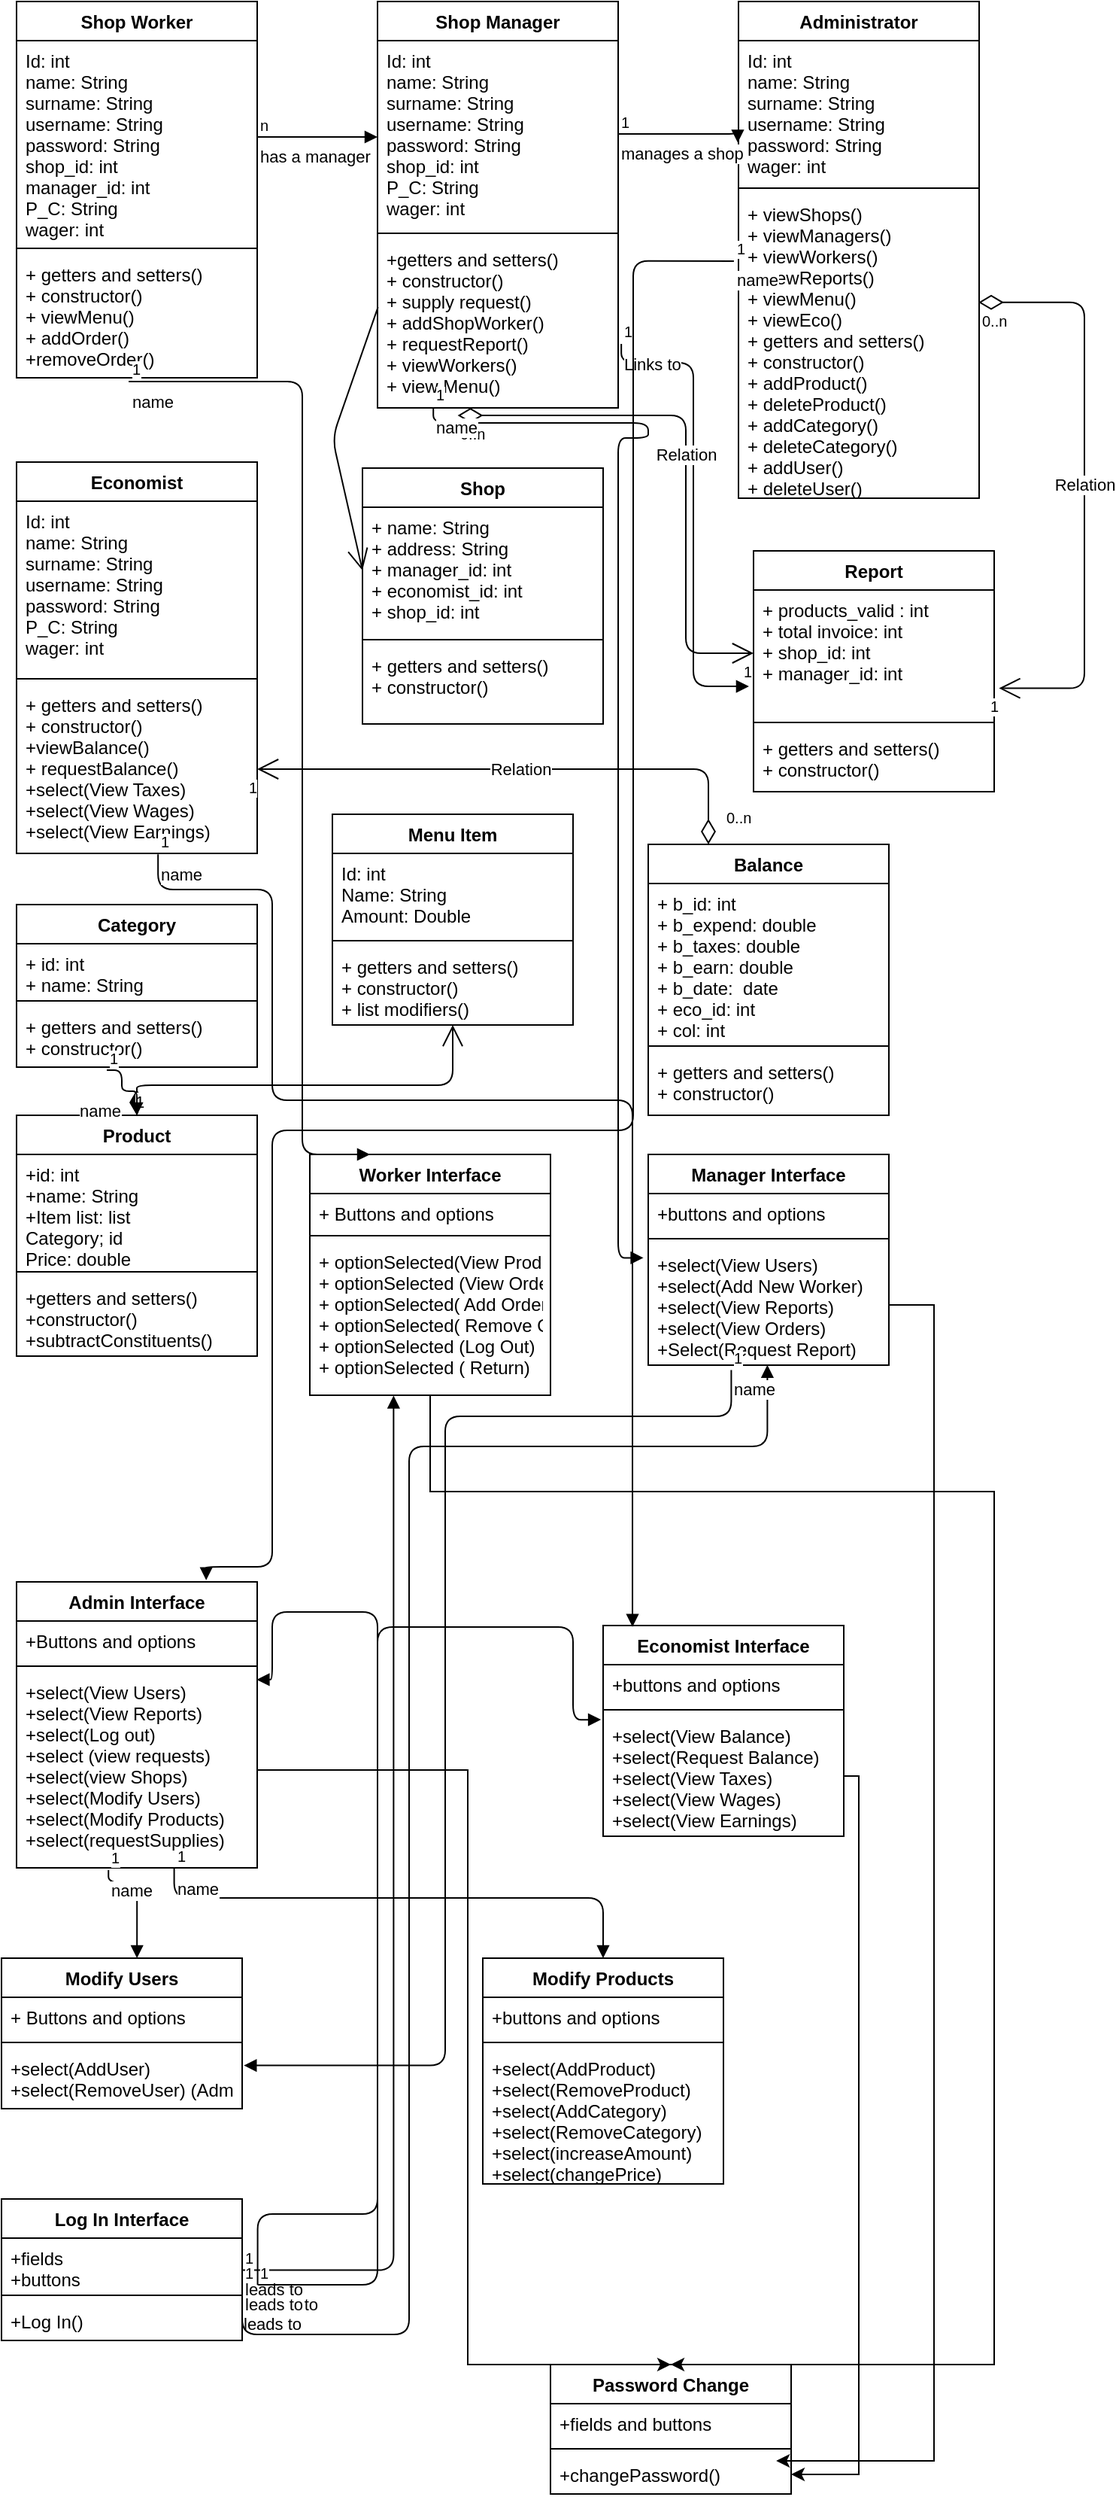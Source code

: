 <mxfile version="10.6.6" type="device"><diagram id="fI4UEW2VkljmpPuAhATA" name="Page-1"><mxGraphModel dx="840" dy="435" grid="1" gridSize="10" guides="1" tooltips="1" connect="1" arrows="1" fold="1" page="1" pageScale="1" pageWidth="850" pageHeight="1100" math="0" shadow="0"><root><mxCell id="0"/><mxCell id="1" parent="0"/><mxCell id="QANWO6wpbS2nRcQ0Cuz2-1" value="Shop Worker" style="swimlane;fontStyle=1;align=center;verticalAlign=top;childLayout=stackLayout;horizontal=1;startSize=26;horizontalStack=0;resizeParent=1;resizeParentMax=0;resizeLast=0;collapsible=1;marginBottom=0;" parent="1" vertex="1"><mxGeometry x="70" y="80" width="160" height="250" as="geometry"/></mxCell><mxCell id="QANWO6wpbS2nRcQ0Cuz2-2" value="Id: int&#10;name: String&#10;surname: String&#10;username: String&#10;password: String&#10;shop_id: int&#10;manager_id: int&#10;P_C: String&#10;wager: int&#10;&#10;" style="text;strokeColor=none;fillColor=none;align=left;verticalAlign=top;spacingLeft=4;spacingRight=4;overflow=hidden;rotatable=0;points=[[0,0.5],[1,0.5]];portConstraint=eastwest;" parent="QANWO6wpbS2nRcQ0Cuz2-1" vertex="1"><mxGeometry y="26" width="160" height="134" as="geometry"/></mxCell><mxCell id="QANWO6wpbS2nRcQ0Cuz2-3" value="" style="line;strokeWidth=1;fillColor=none;align=left;verticalAlign=middle;spacingTop=-1;spacingLeft=3;spacingRight=3;rotatable=0;labelPosition=right;points=[];portConstraint=eastwest;" parent="QANWO6wpbS2nRcQ0Cuz2-1" vertex="1"><mxGeometry y="160" width="160" height="8" as="geometry"/></mxCell><mxCell id="QANWO6wpbS2nRcQ0Cuz2-4" value="+ getters and setters()&#10;+ constructor() &#10;+ viewMenu()&#10;+ addOrder()&#10;+removeOrder()&#10;" style="text;strokeColor=none;fillColor=none;align=left;verticalAlign=top;spacingLeft=4;spacingRight=4;overflow=hidden;rotatable=0;points=[[0,0.5],[1,0.5]];portConstraint=eastwest;" parent="QANWO6wpbS2nRcQ0Cuz2-1" vertex="1"><mxGeometry y="168" width="160" height="82" as="geometry"/></mxCell><mxCell id="QANWO6wpbS2nRcQ0Cuz2-9" value="Shop Manager" style="swimlane;fontStyle=1;align=center;verticalAlign=top;childLayout=stackLayout;horizontal=1;startSize=26;horizontalStack=0;resizeParent=1;resizeParentMax=0;resizeLast=0;collapsible=1;marginBottom=0;" parent="1" vertex="1"><mxGeometry x="310" y="80" width="160" height="270" as="geometry"/></mxCell><mxCell id="QANWO6wpbS2nRcQ0Cuz2-10" value="Id: int&#10;name: String&#10;surname: String&#10;username: String&#10;password: String&#10;shop_id: int&#10;P_C: String&#10;wager: int&#10;" style="text;strokeColor=none;fillColor=none;align=left;verticalAlign=top;spacingLeft=4;spacingRight=4;overflow=hidden;rotatable=0;points=[[0,0.5],[1,0.5]];portConstraint=eastwest;" parent="QANWO6wpbS2nRcQ0Cuz2-9" vertex="1"><mxGeometry y="26" width="160" height="124" as="geometry"/></mxCell><mxCell id="QANWO6wpbS2nRcQ0Cuz2-11" value="" style="line;strokeWidth=1;fillColor=none;align=left;verticalAlign=middle;spacingTop=-1;spacingLeft=3;spacingRight=3;rotatable=0;labelPosition=right;points=[];portConstraint=eastwest;" parent="QANWO6wpbS2nRcQ0Cuz2-9" vertex="1"><mxGeometry y="150" width="160" height="8" as="geometry"/></mxCell><mxCell id="QANWO6wpbS2nRcQ0Cuz2-12" value="+getters and setters()&#10;+ constructor()&#10;+ supply request()&#10;+ addShopWorker()&#10;+ requestReport()&#10;+ viewWorkers()&#10;+ view Menu()" style="text;strokeColor=none;fillColor=none;align=left;verticalAlign=top;spacingLeft=4;spacingRight=4;overflow=hidden;rotatable=0;points=[[0,0.5],[1,0.5]];portConstraint=eastwest;" parent="QANWO6wpbS2nRcQ0Cuz2-9" vertex="1"><mxGeometry y="158" width="160" height="112" as="geometry"/></mxCell><mxCell id="QANWO6wpbS2nRcQ0Cuz2-13" value="Economist" style="swimlane;fontStyle=1;align=center;verticalAlign=top;childLayout=stackLayout;horizontal=1;startSize=26;horizontalStack=0;resizeParent=1;resizeParentMax=0;resizeLast=0;collapsible=1;marginBottom=0;" parent="1" vertex="1"><mxGeometry x="70" y="386" width="160" height="260" as="geometry"/></mxCell><mxCell id="QANWO6wpbS2nRcQ0Cuz2-14" value="Id: int&#10;name: String&#10;surname: String&#10;username: String&#10;password: String&#10;P_C: String&#10;wager: int&#10;&#10;" style="text;strokeColor=none;fillColor=none;align=left;verticalAlign=top;spacingLeft=4;spacingRight=4;overflow=hidden;rotatable=0;points=[[0,0.5],[1,0.5]];portConstraint=eastwest;" parent="QANWO6wpbS2nRcQ0Cuz2-13" vertex="1"><mxGeometry y="26" width="160" height="114" as="geometry"/></mxCell><mxCell id="QANWO6wpbS2nRcQ0Cuz2-15" value="" style="line;strokeWidth=1;fillColor=none;align=left;verticalAlign=middle;spacingTop=-1;spacingLeft=3;spacingRight=3;rotatable=0;labelPosition=right;points=[];portConstraint=eastwest;" parent="QANWO6wpbS2nRcQ0Cuz2-13" vertex="1"><mxGeometry y="140" width="160" height="8" as="geometry"/></mxCell><mxCell id="QANWO6wpbS2nRcQ0Cuz2-16" value="+ getters and setters()&#10;+ constructor() &#10;+viewBalance()&#10;+ requestBalance()&#10;+select(View Taxes)&#10;+select(View Wages)&#10;+select(View Earnings)&#10;&#10;" style="text;strokeColor=none;fillColor=none;align=left;verticalAlign=top;spacingLeft=4;spacingRight=4;overflow=hidden;rotatable=0;points=[[0,0.5],[1,0.5]];portConstraint=eastwest;" parent="QANWO6wpbS2nRcQ0Cuz2-13" vertex="1"><mxGeometry y="148" width="160" height="112" as="geometry"/></mxCell><mxCell id="QANWO6wpbS2nRcQ0Cuz2-17" value="Administrator" style="swimlane;fontStyle=1;align=center;verticalAlign=top;childLayout=stackLayout;horizontal=1;startSize=26;horizontalStack=0;resizeParent=1;resizeParentMax=0;resizeLast=0;collapsible=1;marginBottom=0;" parent="1" vertex="1"><mxGeometry x="550" y="80" width="160" height="330" as="geometry"/></mxCell><mxCell id="QANWO6wpbS2nRcQ0Cuz2-18" value="Id: int&#10;name: String&#10;surname: String&#10;username: String&#10;password: String&#10;wager: int&#10;" style="text;strokeColor=none;fillColor=none;align=left;verticalAlign=top;spacingLeft=4;spacingRight=4;overflow=hidden;rotatable=0;points=[[0,0.5],[1,0.5]];portConstraint=eastwest;" parent="QANWO6wpbS2nRcQ0Cuz2-17" vertex="1"><mxGeometry y="26" width="160" height="94" as="geometry"/></mxCell><mxCell id="QANWO6wpbS2nRcQ0Cuz2-19" value="" style="line;strokeWidth=1;fillColor=none;align=left;verticalAlign=middle;spacingTop=-1;spacingLeft=3;spacingRight=3;rotatable=0;labelPosition=right;points=[];portConstraint=eastwest;" parent="QANWO6wpbS2nRcQ0Cuz2-17" vertex="1"><mxGeometry y="120" width="160" height="8" as="geometry"/></mxCell><mxCell id="QANWO6wpbS2nRcQ0Cuz2-20" value="+ viewShops()&#10;+ viewManagers()&#10;+ viewWorkers()&#10;+ viewReports()&#10;+ viewMenu()&#10;+ viewEco()&#10;+ getters and setters()&#10;+ constructor()&#10;+ addProduct()&#10;+ deleteProduct()&#10;+ addCategory()&#10;+ deleteCategory()&#10;+ addUser()&#10;+ deleteUser()&#10;" style="text;strokeColor=none;fillColor=none;align=left;verticalAlign=top;spacingLeft=4;spacingRight=4;overflow=hidden;rotatable=0;points=[[0,0.5],[1,0.5]];portConstraint=eastwest;" parent="QANWO6wpbS2nRcQ0Cuz2-17" vertex="1"><mxGeometry y="128" width="160" height="202" as="geometry"/></mxCell><mxCell id="QANWO6wpbS2nRcQ0Cuz2-21" value="Shop" style="swimlane;fontStyle=1;align=center;verticalAlign=top;childLayout=stackLayout;horizontal=1;startSize=26;horizontalStack=0;resizeParent=1;resizeParentMax=0;resizeLast=0;collapsible=1;marginBottom=0;" parent="1" vertex="1"><mxGeometry x="300" y="390" width="160" height="170" as="geometry"/></mxCell><mxCell id="QANWO6wpbS2nRcQ0Cuz2-22" value="+ name: String&#10;+ address: String&#10;+ manager_id: int&#10;+ economist_id: int&#10;+ shop_id: int&#10;" style="text;strokeColor=none;fillColor=none;align=left;verticalAlign=top;spacingLeft=4;spacingRight=4;overflow=hidden;rotatable=0;points=[[0,0.5],[1,0.5]];portConstraint=eastwest;" parent="QANWO6wpbS2nRcQ0Cuz2-21" vertex="1"><mxGeometry y="26" width="160" height="84" as="geometry"/></mxCell><mxCell id="QANWO6wpbS2nRcQ0Cuz2-23" value="" style="line;strokeWidth=1;fillColor=none;align=left;verticalAlign=middle;spacingTop=-1;spacingLeft=3;spacingRight=3;rotatable=0;labelPosition=right;points=[];portConstraint=eastwest;" parent="QANWO6wpbS2nRcQ0Cuz2-21" vertex="1"><mxGeometry y="110" width="160" height="8" as="geometry"/></mxCell><mxCell id="QANWO6wpbS2nRcQ0Cuz2-24" value="+ getters and setters()&#10;+ constructor()&#10;" style="text;strokeColor=none;fillColor=none;align=left;verticalAlign=top;spacingLeft=4;spacingRight=4;overflow=hidden;rotatable=0;points=[[0,0.5],[1,0.5]];portConstraint=eastwest;" parent="QANWO6wpbS2nRcQ0Cuz2-21" vertex="1"><mxGeometry y="118" width="160" height="52" as="geometry"/></mxCell><mxCell id="QANWO6wpbS2nRcQ0Cuz2-25" value="Report" style="swimlane;fontStyle=1;align=center;verticalAlign=top;childLayout=stackLayout;horizontal=1;startSize=26;horizontalStack=0;resizeParent=1;resizeParentMax=0;resizeLast=0;collapsible=1;marginBottom=0;" parent="1" vertex="1"><mxGeometry x="560" y="445" width="160" height="160" as="geometry"/></mxCell><mxCell id="QANWO6wpbS2nRcQ0Cuz2-26" value="+ products_valid : int&#10;+ total invoice: int&#10;+ shop_id: int&#10;+ manager_id: int&#10;" style="text;strokeColor=none;fillColor=none;align=left;verticalAlign=top;spacingLeft=4;spacingRight=4;overflow=hidden;rotatable=0;points=[[0,0.5],[1,0.5]];portConstraint=eastwest;" parent="QANWO6wpbS2nRcQ0Cuz2-25" vertex="1"><mxGeometry y="26" width="160" height="84" as="geometry"/></mxCell><mxCell id="QANWO6wpbS2nRcQ0Cuz2-27" value="" style="line;strokeWidth=1;fillColor=none;align=left;verticalAlign=middle;spacingTop=-1;spacingLeft=3;spacingRight=3;rotatable=0;labelPosition=right;points=[];portConstraint=eastwest;" parent="QANWO6wpbS2nRcQ0Cuz2-25" vertex="1"><mxGeometry y="110" width="160" height="8" as="geometry"/></mxCell><mxCell id="QANWO6wpbS2nRcQ0Cuz2-28" value="+ getters and setters()&#10;+ constructor()&#10;" style="text;strokeColor=none;fillColor=none;align=left;verticalAlign=top;spacingLeft=4;spacingRight=4;overflow=hidden;rotatable=0;points=[[0,0.5],[1,0.5]];portConstraint=eastwest;" parent="QANWO6wpbS2nRcQ0Cuz2-25" vertex="1"><mxGeometry y="118" width="160" height="42" as="geometry"/></mxCell><mxCell id="QANWO6wpbS2nRcQ0Cuz2-29" value="Balance" style="swimlane;fontStyle=1;align=center;verticalAlign=top;childLayout=stackLayout;horizontal=1;startSize=26;horizontalStack=0;resizeParent=1;resizeParentMax=0;resizeLast=0;collapsible=1;marginBottom=0;" parent="1" vertex="1"><mxGeometry x="490" y="640" width="160" height="180" as="geometry"/></mxCell><mxCell id="QANWO6wpbS2nRcQ0Cuz2-30" value="+ b_id: int&#10;+ b_expend: double&#10;+ b_taxes: double&#10;+ b_earn: double&#10;+ b_date:  date&#10;+ eco_id: int&#10;+ col: int&#10;" style="text;strokeColor=none;fillColor=none;align=left;verticalAlign=top;spacingLeft=4;spacingRight=4;overflow=hidden;rotatable=0;points=[[0,0.5],[1,0.5]];portConstraint=eastwest;" parent="QANWO6wpbS2nRcQ0Cuz2-29" vertex="1"><mxGeometry y="26" width="160" height="104" as="geometry"/></mxCell><mxCell id="QANWO6wpbS2nRcQ0Cuz2-31" value="" style="line;strokeWidth=1;fillColor=none;align=left;verticalAlign=middle;spacingTop=-1;spacingLeft=3;spacingRight=3;rotatable=0;labelPosition=right;points=[];portConstraint=eastwest;" parent="QANWO6wpbS2nRcQ0Cuz2-29" vertex="1"><mxGeometry y="130" width="160" height="8" as="geometry"/></mxCell><mxCell id="QANWO6wpbS2nRcQ0Cuz2-32" value="+ getters and setters()&#10;+ constructor()&#10;" style="text;strokeColor=none;fillColor=none;align=left;verticalAlign=top;spacingLeft=4;spacingRight=4;overflow=hidden;rotatable=0;points=[[0,0.5],[1,0.5]];portConstraint=eastwest;" parent="QANWO6wpbS2nRcQ0Cuz2-29" vertex="1"><mxGeometry y="138" width="160" height="42" as="geometry"/></mxCell><mxCell id="QANWO6wpbS2nRcQ0Cuz2-33" value="Category" style="swimlane;fontStyle=1;align=center;verticalAlign=top;childLayout=stackLayout;horizontal=1;startSize=26;horizontalStack=0;resizeParent=1;resizeParentMax=0;resizeLast=0;collapsible=1;marginBottom=0;" parent="1" vertex="1"><mxGeometry x="70" y="680" width="160" height="108" as="geometry"/></mxCell><mxCell id="QANWO6wpbS2nRcQ0Cuz2-34" value="+ id: int&#10;+ name: String&#10;" style="text;strokeColor=none;fillColor=none;align=left;verticalAlign=top;spacingLeft=4;spacingRight=4;overflow=hidden;rotatable=0;points=[[0,0.5],[1,0.5]];portConstraint=eastwest;" parent="QANWO6wpbS2nRcQ0Cuz2-33" vertex="1"><mxGeometry y="26" width="160" height="34" as="geometry"/></mxCell><mxCell id="QANWO6wpbS2nRcQ0Cuz2-35" value="" style="line;strokeWidth=1;fillColor=none;align=left;verticalAlign=middle;spacingTop=-1;spacingLeft=3;spacingRight=3;rotatable=0;labelPosition=right;points=[];portConstraint=eastwest;" parent="QANWO6wpbS2nRcQ0Cuz2-33" vertex="1"><mxGeometry y="60" width="160" height="8" as="geometry"/></mxCell><mxCell id="QANWO6wpbS2nRcQ0Cuz2-36" value="+ getters and setters()&#10;+ constructor()&#10;" style="text;strokeColor=none;fillColor=none;align=left;verticalAlign=top;spacingLeft=4;spacingRight=4;overflow=hidden;rotatable=0;points=[[0,0.5],[1,0.5]];portConstraint=eastwest;" parent="QANWO6wpbS2nRcQ0Cuz2-33" vertex="1"><mxGeometry y="68" width="160" height="40" as="geometry"/></mxCell><mxCell id="QANWO6wpbS2nRcQ0Cuz2-37" value="Menu Item" style="swimlane;fontStyle=1;align=center;verticalAlign=top;childLayout=stackLayout;horizontal=1;startSize=26;horizontalStack=0;resizeParent=1;resizeParentMax=0;resizeLast=0;collapsible=1;marginBottom=0;" parent="1" vertex="1"><mxGeometry x="280" y="620" width="160" height="140" as="geometry"/></mxCell><mxCell id="QANWO6wpbS2nRcQ0Cuz2-38" value="Id: int&#10;Name: String&#10;Amount: Double&#10;" style="text;strokeColor=none;fillColor=none;align=left;verticalAlign=top;spacingLeft=4;spacingRight=4;overflow=hidden;rotatable=0;points=[[0,0.5],[1,0.5]];portConstraint=eastwest;" parent="QANWO6wpbS2nRcQ0Cuz2-37" vertex="1"><mxGeometry y="26" width="160" height="54" as="geometry"/></mxCell><mxCell id="QANWO6wpbS2nRcQ0Cuz2-39" value="" style="line;strokeWidth=1;fillColor=none;align=left;verticalAlign=middle;spacingTop=-1;spacingLeft=3;spacingRight=3;rotatable=0;labelPosition=right;points=[];portConstraint=eastwest;" parent="QANWO6wpbS2nRcQ0Cuz2-37" vertex="1"><mxGeometry y="80" width="160" height="8" as="geometry"/></mxCell><mxCell id="QANWO6wpbS2nRcQ0Cuz2-40" value="+ getters and setters()&#10;+ constructor()&#10;+ list modifiers()&#10;&#10;" style="text;strokeColor=none;fillColor=none;align=left;verticalAlign=top;spacingLeft=4;spacingRight=4;overflow=hidden;rotatable=0;points=[[0,0.5],[1,0.5]];portConstraint=eastwest;" parent="QANWO6wpbS2nRcQ0Cuz2-37" vertex="1"><mxGeometry y="88" width="160" height="52" as="geometry"/></mxCell><mxCell id="QANWO6wpbS2nRcQ0Cuz2-41" value="Product" style="swimlane;fontStyle=1;align=center;verticalAlign=top;childLayout=stackLayout;horizontal=1;startSize=26;horizontalStack=0;resizeParent=1;resizeParentMax=0;resizeLast=0;collapsible=1;marginBottom=0;" parent="1" vertex="1"><mxGeometry x="70" y="820" width="160" height="160" as="geometry"/></mxCell><mxCell id="QANWO6wpbS2nRcQ0Cuz2-42" value="+id: int&#10;+name: String&#10;+Item list: list&#10;Category; id&#10;Price: double&#10;" style="text;strokeColor=none;fillColor=none;align=left;verticalAlign=top;spacingLeft=4;spacingRight=4;overflow=hidden;rotatable=0;points=[[0,0.5],[1,0.5]];portConstraint=eastwest;" parent="QANWO6wpbS2nRcQ0Cuz2-41" vertex="1"><mxGeometry y="26" width="160" height="74" as="geometry"/></mxCell><mxCell id="QANWO6wpbS2nRcQ0Cuz2-43" value="" style="line;strokeWidth=1;fillColor=none;align=left;verticalAlign=middle;spacingTop=-1;spacingLeft=3;spacingRight=3;rotatable=0;labelPosition=right;points=[];portConstraint=eastwest;" parent="QANWO6wpbS2nRcQ0Cuz2-41" vertex="1"><mxGeometry y="100" width="160" height="8" as="geometry"/></mxCell><mxCell id="QANWO6wpbS2nRcQ0Cuz2-44" value="+getters and setters()&#10;+constructor()&#10;+subtractConstituents()&#10;" style="text;strokeColor=none;fillColor=none;align=left;verticalAlign=top;spacingLeft=4;spacingRight=4;overflow=hidden;rotatable=0;points=[[0,0.5],[1,0.5]];portConstraint=eastwest;" parent="QANWO6wpbS2nRcQ0Cuz2-41" vertex="1"><mxGeometry y="108" width="160" height="52" as="geometry"/></mxCell><mxCell id="QANWO6wpbS2nRcQ0Cuz2-45" value="Worker Interface" style="swimlane;fontStyle=1;align=center;verticalAlign=top;childLayout=stackLayout;horizontal=1;startSize=26;horizontalStack=0;resizeParent=1;resizeParentMax=0;resizeLast=0;collapsible=1;marginBottom=0;" parent="1" vertex="1"><mxGeometry x="265" y="846" width="160" height="160" as="geometry"/></mxCell><mxCell id="QANWO6wpbS2nRcQ0Cuz2-46" value="+ Buttons and options&#10;" style="text;strokeColor=none;fillColor=none;align=left;verticalAlign=top;spacingLeft=4;spacingRight=4;overflow=hidden;rotatable=0;points=[[0,0.5],[1,0.5]];portConstraint=eastwest;" parent="QANWO6wpbS2nRcQ0Cuz2-45" vertex="1"><mxGeometry y="26" width="160" height="24" as="geometry"/></mxCell><mxCell id="QANWO6wpbS2nRcQ0Cuz2-47" value="" style="line;strokeWidth=1;fillColor=none;align=left;verticalAlign=middle;spacingTop=-1;spacingLeft=3;spacingRight=3;rotatable=0;labelPosition=right;points=[];portConstraint=eastwest;" parent="QANWO6wpbS2nRcQ0Cuz2-45" vertex="1"><mxGeometry y="50" width="160" height="8" as="geometry"/></mxCell><mxCell id="QANWO6wpbS2nRcQ0Cuz2-48" value="+ optionSelected(View Products)&#10;+ optionSelected (View Orders)&#10;+ optionSelected( Add Orders)&#10;+ optionSelected( Remove Orders)&#10;+ optionSelected (Log Out)&#10;+ optionSelected ( Return) &#10;" style="text;strokeColor=none;fillColor=none;align=left;verticalAlign=top;spacingLeft=4;spacingRight=4;overflow=hidden;rotatable=0;points=[[0,0.5],[1,0.5]];portConstraint=eastwest;" parent="QANWO6wpbS2nRcQ0Cuz2-45" vertex="1"><mxGeometry y="58" width="160" height="102" as="geometry"/></mxCell><mxCell id="QANWO6wpbS2nRcQ0Cuz2-49" value="Manager Interface" style="swimlane;fontStyle=1;align=center;verticalAlign=top;childLayout=stackLayout;horizontal=1;startSize=26;horizontalStack=0;resizeParent=1;resizeParentMax=0;resizeLast=0;collapsible=1;marginBottom=0;" parent="1" vertex="1"><mxGeometry x="490" y="846" width="160" height="140" as="geometry"/></mxCell><mxCell id="QANWO6wpbS2nRcQ0Cuz2-50" value="+buttons and options" style="text;strokeColor=none;fillColor=none;align=left;verticalAlign=top;spacingLeft=4;spacingRight=4;overflow=hidden;rotatable=0;points=[[0,0.5],[1,0.5]];portConstraint=eastwest;" parent="QANWO6wpbS2nRcQ0Cuz2-49" vertex="1"><mxGeometry y="26" width="160" height="26" as="geometry"/></mxCell><mxCell id="QANWO6wpbS2nRcQ0Cuz2-51" value="" style="line;strokeWidth=1;fillColor=none;align=left;verticalAlign=middle;spacingTop=-1;spacingLeft=3;spacingRight=3;rotatable=0;labelPosition=right;points=[];portConstraint=eastwest;" parent="QANWO6wpbS2nRcQ0Cuz2-49" vertex="1"><mxGeometry y="52" width="160" height="8" as="geometry"/></mxCell><mxCell id="QANWO6wpbS2nRcQ0Cuz2-52" value="+select(View Users)&#10;+select(Add New Worker)&#10;+select(View Reports)&#10;+select(View Orders)&#10;+Select(Request Report)&#10;" style="text;strokeColor=none;fillColor=none;align=left;verticalAlign=top;spacingLeft=4;spacingRight=4;overflow=hidden;rotatable=0;points=[[0,0.5],[1,0.5]];portConstraint=eastwest;" parent="QANWO6wpbS2nRcQ0Cuz2-49" vertex="1"><mxGeometry y="60" width="160" height="80" as="geometry"/></mxCell><mxCell id="QANWO6wpbS2nRcQ0Cuz2-53" value="Admin Interface" style="swimlane;fontStyle=1;align=center;verticalAlign=top;childLayout=stackLayout;horizontal=1;startSize=26;horizontalStack=0;resizeParent=1;resizeParentMax=0;resizeLast=0;collapsible=1;marginBottom=0;" parent="1" vertex="1"><mxGeometry x="70" y="1130" width="160" height="190" as="geometry"/></mxCell><mxCell id="QANWO6wpbS2nRcQ0Cuz2-54" value="+Buttons and options" style="text;strokeColor=none;fillColor=none;align=left;verticalAlign=top;spacingLeft=4;spacingRight=4;overflow=hidden;rotatable=0;points=[[0,0.5],[1,0.5]];portConstraint=eastwest;" parent="QANWO6wpbS2nRcQ0Cuz2-53" vertex="1"><mxGeometry y="26" width="160" height="26" as="geometry"/></mxCell><mxCell id="QANWO6wpbS2nRcQ0Cuz2-55" value="" style="line;strokeWidth=1;fillColor=none;align=left;verticalAlign=middle;spacingTop=-1;spacingLeft=3;spacingRight=3;rotatable=0;labelPosition=right;points=[];portConstraint=eastwest;" parent="QANWO6wpbS2nRcQ0Cuz2-53" vertex="1"><mxGeometry y="52" width="160" height="8" as="geometry"/></mxCell><mxCell id="QANWO6wpbS2nRcQ0Cuz2-56" value="+select(View Users)&#10;+select(View Reports)&#10;+select(Log out)&#10;+select (view requests)&#10;+select(view Shops)&#10;+select(Modify Users)&#10;+select(Modify Products)&#10;+select(requestSupplies)&#10; " style="text;strokeColor=none;fillColor=none;align=left;verticalAlign=top;spacingLeft=4;spacingRight=4;overflow=hidden;rotatable=0;points=[[0,0.5],[1,0.5]];portConstraint=eastwest;" parent="QANWO6wpbS2nRcQ0Cuz2-53" vertex="1"><mxGeometry y="60" width="160" height="130" as="geometry"/></mxCell><mxCell id="QANWO6wpbS2nRcQ0Cuz2-57" value="Economist Interface" style="swimlane;fontStyle=1;align=center;verticalAlign=top;childLayout=stackLayout;horizontal=1;startSize=26;horizontalStack=0;resizeParent=1;resizeParentMax=0;resizeLast=0;collapsible=1;marginBottom=0;" parent="1" vertex="1"><mxGeometry x="460" y="1159" width="160" height="140" as="geometry"/></mxCell><mxCell id="QANWO6wpbS2nRcQ0Cuz2-58" value="+buttons and options" style="text;strokeColor=none;fillColor=none;align=left;verticalAlign=top;spacingLeft=4;spacingRight=4;overflow=hidden;rotatable=0;points=[[0,0.5],[1,0.5]];portConstraint=eastwest;" parent="QANWO6wpbS2nRcQ0Cuz2-57" vertex="1"><mxGeometry y="26" width="160" height="26" as="geometry"/></mxCell><mxCell id="QANWO6wpbS2nRcQ0Cuz2-59" value="" style="line;strokeWidth=1;fillColor=none;align=left;verticalAlign=middle;spacingTop=-1;spacingLeft=3;spacingRight=3;rotatable=0;labelPosition=right;points=[];portConstraint=eastwest;" parent="QANWO6wpbS2nRcQ0Cuz2-57" vertex="1"><mxGeometry y="52" width="160" height="8" as="geometry"/></mxCell><mxCell id="QANWO6wpbS2nRcQ0Cuz2-60" value="+select(View Balance)&#10;+select(Request Balance)&#10;+select(View Taxes)&#10;+select(View Wages)&#10;+select(View Earnings)" style="text;strokeColor=none;fillColor=none;align=left;verticalAlign=top;spacingLeft=4;spacingRight=4;overflow=hidden;rotatable=0;points=[[0,0.5],[1,0.5]];portConstraint=eastwest;" parent="QANWO6wpbS2nRcQ0Cuz2-57" vertex="1"><mxGeometry y="60" width="160" height="80" as="geometry"/></mxCell><mxCell id="QANWO6wpbS2nRcQ0Cuz2-61" value="has a manager" style="endArrow=block;endFill=1;html=1;edgeStyle=orthogonalEdgeStyle;align=left;verticalAlign=top;" parent="1" edge="1"><mxGeometry x="-1" relative="1" as="geometry"><mxPoint x="230" y="170" as="sourcePoint"/><mxPoint x="310" y="170" as="targetPoint"/></mxGeometry></mxCell><mxCell id="QANWO6wpbS2nRcQ0Cuz2-62" value="n" style="resizable=0;html=1;align=left;verticalAlign=bottom;labelBackgroundColor=#ffffff;fontSize=10;" parent="QANWO6wpbS2nRcQ0Cuz2-61" connectable="0" vertex="1"><mxGeometry x="-1" relative="1" as="geometry"/></mxCell><mxCell id="QANWO6wpbS2nRcQ0Cuz2-63" value="manages a shop" style="endArrow=block;endFill=1;html=1;edgeStyle=orthogonalEdgeStyle;align=left;verticalAlign=top;exitX=1;exitY=0.5;exitDx=0;exitDy=0;entryX=-0.003;entryY=0.721;entryDx=0;entryDy=0;entryPerimeter=0;" parent="1" source="QANWO6wpbS2nRcQ0Cuz2-10" target="QANWO6wpbS2nRcQ0Cuz2-18" edge="1"><mxGeometry x="-1" relative="1" as="geometry"><mxPoint x="460" y="170" as="sourcePoint"/><mxPoint x="620" y="170" as="targetPoint"/><Array as="points"><mxPoint x="550" y="168"/></Array></mxGeometry></mxCell><mxCell id="QANWO6wpbS2nRcQ0Cuz2-64" value="1" style="resizable=0;html=1;align=left;verticalAlign=bottom;labelBackgroundColor=#ffffff;fontSize=10;" parent="QANWO6wpbS2nRcQ0Cuz2-63" connectable="0" vertex="1"><mxGeometry x="-1" relative="1" as="geometry"/></mxCell><mxCell id="QANWO6wpbS2nRcQ0Cuz2-65" value="Modify Users" style="swimlane;fontStyle=1;align=center;verticalAlign=top;childLayout=stackLayout;horizontal=1;startSize=26;horizontalStack=0;resizeParent=1;resizeParentMax=0;resizeLast=0;collapsible=1;marginBottom=0;" parent="1" vertex="1"><mxGeometry x="60" y="1380" width="160" height="100" as="geometry"/></mxCell><mxCell id="QANWO6wpbS2nRcQ0Cuz2-66" value="+ Buttons and options" style="text;strokeColor=none;fillColor=none;align=left;verticalAlign=top;spacingLeft=4;spacingRight=4;overflow=hidden;rotatable=0;points=[[0,0.5],[1,0.5]];portConstraint=eastwest;" parent="QANWO6wpbS2nRcQ0Cuz2-65" vertex="1"><mxGeometry y="26" width="160" height="26" as="geometry"/></mxCell><mxCell id="QANWO6wpbS2nRcQ0Cuz2-67" value="" style="line;strokeWidth=1;fillColor=none;align=left;verticalAlign=middle;spacingTop=-1;spacingLeft=3;spacingRight=3;rotatable=0;labelPosition=right;points=[];portConstraint=eastwest;" parent="QANWO6wpbS2nRcQ0Cuz2-65" vertex="1"><mxGeometry y="52" width="160" height="8" as="geometry"/></mxCell><mxCell id="QANWO6wpbS2nRcQ0Cuz2-68" value="+select(AddUser)&#10;+select(RemoveUser) (Admin)&#10;&#10;" style="text;strokeColor=none;fillColor=none;align=left;verticalAlign=top;spacingLeft=4;spacingRight=4;overflow=hidden;rotatable=0;points=[[0,0.5],[1,0.5]];portConstraint=eastwest;" parent="QANWO6wpbS2nRcQ0Cuz2-65" vertex="1"><mxGeometry y="60" width="160" height="40" as="geometry"/></mxCell><mxCell id="QANWO6wpbS2nRcQ0Cuz2-69" value="Modify Products" style="swimlane;fontStyle=1;align=center;verticalAlign=top;childLayout=stackLayout;horizontal=1;startSize=26;horizontalStack=0;resizeParent=1;resizeParentMax=0;resizeLast=0;collapsible=1;marginBottom=0;" parent="1" vertex="1"><mxGeometry x="380" y="1380" width="160" height="150" as="geometry"/></mxCell><mxCell id="QANWO6wpbS2nRcQ0Cuz2-70" value="+buttons and options" style="text;strokeColor=none;fillColor=none;align=left;verticalAlign=top;spacingLeft=4;spacingRight=4;overflow=hidden;rotatable=0;points=[[0,0.5],[1,0.5]];portConstraint=eastwest;" parent="QANWO6wpbS2nRcQ0Cuz2-69" vertex="1"><mxGeometry y="26" width="160" height="26" as="geometry"/></mxCell><mxCell id="QANWO6wpbS2nRcQ0Cuz2-71" value="" style="line;strokeWidth=1;fillColor=none;align=left;verticalAlign=middle;spacingTop=-1;spacingLeft=3;spacingRight=3;rotatable=0;labelPosition=right;points=[];portConstraint=eastwest;" parent="QANWO6wpbS2nRcQ0Cuz2-69" vertex="1"><mxGeometry y="52" width="160" height="8" as="geometry"/></mxCell><mxCell id="QANWO6wpbS2nRcQ0Cuz2-72" value="+select(AddProduct)&#10;+select(RemoveProduct)&#10;+select(AddCategory)&#10;+select(RemoveCategory)&#10;+select(increaseAmount)&#10;+select(changePrice)&#10;" style="text;strokeColor=none;fillColor=none;align=left;verticalAlign=top;spacingLeft=4;spacingRight=4;overflow=hidden;rotatable=0;points=[[0,0.5],[1,0.5]];portConstraint=eastwest;" parent="QANWO6wpbS2nRcQ0Cuz2-69" vertex="1"><mxGeometry y="60" width="160" height="90" as="geometry"/></mxCell><mxCell id="QANWO6wpbS2nRcQ0Cuz2-73" value="Relation" style="endArrow=open;html=1;endSize=12;startArrow=diamondThin;startSize=14;startFill=0;edgeStyle=orthogonalEdgeStyle;exitX=0.25;exitY=0;exitDx=0;exitDy=0;" parent="1" source="QANWO6wpbS2nRcQ0Cuz2-29" target="QANWO6wpbS2nRcQ0Cuz2-16" edge="1"><mxGeometry relative="1" as="geometry"><mxPoint x="390" y="590" as="sourcePoint"/><mxPoint x="230" y="590" as="targetPoint"/></mxGeometry></mxCell><mxCell id="QANWO6wpbS2nRcQ0Cuz2-74" value="0..n" style="resizable=0;html=1;align=left;verticalAlign=top;labelBackgroundColor=#ffffff;fontSize=10;" parent="QANWO6wpbS2nRcQ0Cuz2-73" connectable="0" vertex="1"><mxGeometry x="-1" relative="1" as="geometry"><mxPoint x="10" y="-30" as="offset"/></mxGeometry></mxCell><mxCell id="QANWO6wpbS2nRcQ0Cuz2-75" value="1" style="resizable=0;html=1;align=right;verticalAlign=top;labelBackgroundColor=#ffffff;fontSize=10;" parent="QANWO6wpbS2nRcQ0Cuz2-73" connectable="0" vertex="1"><mxGeometry x="1" relative="1" as="geometry"/></mxCell><mxCell id="QANWO6wpbS2nRcQ0Cuz2-76" value="Log In Interface" style="swimlane;fontStyle=1;align=center;verticalAlign=top;childLayout=stackLayout;horizontal=1;startSize=26;horizontalStack=0;resizeParent=1;resizeParentMax=0;resizeLast=0;collapsible=1;marginBottom=0;" parent="1" vertex="1"><mxGeometry x="60" y="1540" width="160" height="94" as="geometry"/></mxCell><mxCell id="QANWO6wpbS2nRcQ0Cuz2-77" value="+fields&#10;+buttons&#10;" style="text;strokeColor=none;fillColor=none;align=left;verticalAlign=top;spacingLeft=4;spacingRight=4;overflow=hidden;rotatable=0;points=[[0,0.5],[1,0.5]];portConstraint=eastwest;" parent="QANWO6wpbS2nRcQ0Cuz2-76" vertex="1"><mxGeometry y="26" width="160" height="34" as="geometry"/></mxCell><mxCell id="QANWO6wpbS2nRcQ0Cuz2-78" value="" style="line;strokeWidth=1;fillColor=none;align=left;verticalAlign=middle;spacingTop=-1;spacingLeft=3;spacingRight=3;rotatable=0;labelPosition=right;points=[];portConstraint=eastwest;" parent="QANWO6wpbS2nRcQ0Cuz2-76" vertex="1"><mxGeometry y="60" width="160" height="8" as="geometry"/></mxCell><mxCell id="QANWO6wpbS2nRcQ0Cuz2-79" value="+Log In()" style="text;strokeColor=none;fillColor=none;align=left;verticalAlign=top;spacingLeft=4;spacingRight=4;overflow=hidden;rotatable=0;points=[[0,0.5],[1,0.5]];portConstraint=eastwest;" parent="QANWO6wpbS2nRcQ0Cuz2-76" vertex="1"><mxGeometry y="68" width="160" height="26" as="geometry"/></mxCell><mxCell id="QANWO6wpbS2nRcQ0Cuz2-80" value="Links to" style="endArrow=block;endFill=1;html=1;edgeStyle=orthogonalEdgeStyle;align=left;verticalAlign=top;entryX=-0.019;entryY=0.762;entryDx=0;entryDy=0;entryPerimeter=0;exitX=1.013;exitY=0.621;exitDx=0;exitDy=0;exitPerimeter=0;" parent="1" source="QANWO6wpbS2nRcQ0Cuz2-12" target="QANWO6wpbS2nRcQ0Cuz2-26" edge="1"><mxGeometry x="-1" relative="1" as="geometry"><mxPoint x="480" y="320" as="sourcePoint"/><mxPoint x="620" y="320" as="targetPoint"/><Array as="points"><mxPoint x="472" y="320"/><mxPoint x="520" y="320"/><mxPoint x="520" y="535"/></Array></mxGeometry></mxCell><mxCell id="QANWO6wpbS2nRcQ0Cuz2-81" value="1" style="resizable=0;html=1;align=left;verticalAlign=bottom;labelBackgroundColor=#ffffff;fontSize=10;" parent="QANWO6wpbS2nRcQ0Cuz2-80" connectable="0" vertex="1"><mxGeometry x="-1" relative="1" as="geometry"/></mxCell><mxCell id="QANWO6wpbS2nRcQ0Cuz2-82" value="1" style="endArrow=open;html=1;endSize=12;startArrow=diamondThin;startSize=14;startFill=1;edgeStyle=orthogonalEdgeStyle;align=left;verticalAlign=bottom;entryX=0.5;entryY=1;entryDx=0;entryDy=0;entryPerimeter=0;" parent="1" target="QANWO6wpbS2nRcQ0Cuz2-40" edge="1"><mxGeometry x="-1" y="3" relative="1" as="geometry"><mxPoint x="150" y="820" as="sourcePoint"/><mxPoint x="380" y="800" as="targetPoint"/><Array as="points"><mxPoint x="150" y="800"/><mxPoint x="360" y="800"/></Array></mxGeometry></mxCell><mxCell id="QANWO6wpbS2nRcQ0Cuz2-87" value="name" style="endArrow=block;endFill=1;html=1;edgeStyle=orthogonalEdgeStyle;align=left;verticalAlign=top;exitX=0.466;exitY=1.031;exitDx=0;exitDy=0;exitPerimeter=0;entryX=0.25;entryY=0;entryDx=0;entryDy=0;" parent="1" source="QANWO6wpbS2nRcQ0Cuz2-4" target="QANWO6wpbS2nRcQ0Cuz2-45" edge="1"><mxGeometry x="-1" relative="1" as="geometry"><mxPoint x="220" y="370" as="sourcePoint"/><mxPoint x="380" y="370" as="targetPoint"/><Array as="points"><mxPoint x="260" y="333"/><mxPoint x="260" y="846"/></Array></mxGeometry></mxCell><mxCell id="QANWO6wpbS2nRcQ0Cuz2-88" value="1" style="resizable=0;html=1;align=left;verticalAlign=bottom;labelBackgroundColor=#ffffff;fontSize=10;" parent="QANWO6wpbS2nRcQ0Cuz2-87" connectable="0" vertex="1"><mxGeometry x="-1" relative="1" as="geometry"/></mxCell><mxCell id="QANWO6wpbS2nRcQ0Cuz2-89" value="Relation" style="endArrow=open;html=1;endSize=12;startArrow=diamondThin;startSize=14;startFill=0;edgeStyle=orthogonalEdgeStyle;exitX=0.333;exitY=1.045;exitDx=0;exitDy=0;exitPerimeter=0;entryX=0;entryY=0.5;entryDx=0;entryDy=0;" parent="1" source="QANWO6wpbS2nRcQ0Cuz2-12" target="QANWO6wpbS2nRcQ0Cuz2-26" edge="1"><mxGeometry relative="1" as="geometry"><mxPoint x="330" y="370" as="sourcePoint"/><mxPoint x="490" y="370" as="targetPoint"/></mxGeometry></mxCell><mxCell id="QANWO6wpbS2nRcQ0Cuz2-90" value="0..n" style="resizable=0;html=1;align=left;verticalAlign=top;labelBackgroundColor=#ffffff;fontSize=10;" parent="QANWO6wpbS2nRcQ0Cuz2-89" connectable="0" vertex="1"><mxGeometry x="-1" relative="1" as="geometry"/></mxCell><mxCell id="QANWO6wpbS2nRcQ0Cuz2-91" value="1" style="resizable=0;html=1;align=right;verticalAlign=top;labelBackgroundColor=#ffffff;fontSize=10;" parent="QANWO6wpbS2nRcQ0Cuz2-89" connectable="0" vertex="1"><mxGeometry x="1" relative="1" as="geometry"/></mxCell><mxCell id="QANWO6wpbS2nRcQ0Cuz2-92" value="Relation" style="endArrow=open;html=1;endSize=12;startArrow=diamondThin;startSize=14;startFill=0;edgeStyle=orthogonalEdgeStyle;exitX=0.997;exitY=0.356;exitDx=0;exitDy=0;exitPerimeter=0;entryX=1.02;entryY=0.777;entryDx=0;entryDy=0;entryPerimeter=0;" parent="1" source="QANWO6wpbS2nRcQ0Cuz2-20" target="QANWO6wpbS2nRcQ0Cuz2-26" edge="1"><mxGeometry relative="1" as="geometry"><mxPoint x="750" y="370" as="sourcePoint"/><mxPoint x="910" y="370" as="targetPoint"/><Array as="points"><mxPoint x="780" y="280"/><mxPoint x="780" y="536"/></Array></mxGeometry></mxCell><mxCell id="QANWO6wpbS2nRcQ0Cuz2-93" value="0..n" style="resizable=0;html=1;align=left;verticalAlign=top;labelBackgroundColor=#ffffff;fontSize=10;" parent="QANWO6wpbS2nRcQ0Cuz2-92" connectable="0" vertex="1"><mxGeometry x="-1" relative="1" as="geometry"/></mxCell><mxCell id="QANWO6wpbS2nRcQ0Cuz2-94" value="1" style="resizable=0;html=1;align=right;verticalAlign=top;labelBackgroundColor=#ffffff;fontSize=10;" parent="QANWO6wpbS2nRcQ0Cuz2-92" connectable="0" vertex="1"><mxGeometry x="1" relative="1" as="geometry"/></mxCell><mxCell id="QANWO6wpbS2nRcQ0Cuz2-83" value="leads to" style="endArrow=block;endFill=1;html=1;edgeStyle=orthogonalEdgeStyle;align=left;verticalAlign=top;exitX=1.001;exitY=0.626;exitDx=0;exitDy=0;exitPerimeter=0;entryX=0.348;entryY=1.002;entryDx=0;entryDy=0;entryPerimeter=0;" parent="1" source="QANWO6wpbS2nRcQ0Cuz2-77" target="QANWO6wpbS2nRcQ0Cuz2-48" edge="1"><mxGeometry x="-1" relative="1" as="geometry"><mxPoint x="460" y="1030" as="sourcePoint"/><mxPoint x="300" y="1030" as="targetPoint"/><Array as="points"><mxPoint x="321" y="1587"/></Array></mxGeometry></mxCell><mxCell id="QANWO6wpbS2nRcQ0Cuz2-84" value="1" style="resizable=0;html=1;align=left;verticalAlign=bottom;labelBackgroundColor=#ffffff;fontSize=10;" parent="QANWO6wpbS2nRcQ0Cuz2-83" connectable="0" vertex="1"><mxGeometry x="-1" relative="1" as="geometry"/></mxCell><mxCell id="QANWO6wpbS2nRcQ0Cuz2-104" value="" style="endArrow=open;endFill=1;endSize=12;html=1;exitX=0.002;exitY=0.402;exitDx=0;exitDy=0;exitPerimeter=0;entryX=0;entryY=0.5;entryDx=0;entryDy=0;" parent="1" source="QANWO6wpbS2nRcQ0Cuz2-12" target="QANWO6wpbS2nRcQ0Cuz2-22" edge="1"><mxGeometry width="160" relative="1" as="geometry"><mxPoint x="290" y="370" as="sourcePoint"/><mxPoint x="290" y="370" as="targetPoint"/><Array as="points"><mxPoint x="280" y="370"/></Array></mxGeometry></mxCell><mxCell id="QANWO6wpbS2nRcQ0Cuz2-105" value="name" style="endArrow=block;endFill=1;html=1;edgeStyle=orthogonalEdgeStyle;align=left;verticalAlign=top;exitX=0.232;exitY=0.999;exitDx=0;exitDy=0;exitPerimeter=0;entryX=-0.02;entryY=0.109;entryDx=0;entryDy=0;entryPerimeter=0;" parent="1" source="QANWO6wpbS2nRcQ0Cuz2-12" target="QANWO6wpbS2nRcQ0Cuz2-52" edge="1"><mxGeometry x="-1" relative="1" as="geometry"><mxPoint x="350" y="370" as="sourcePoint"/><mxPoint x="510" y="370" as="targetPoint"/><Array as="points"><mxPoint x="347" y="360"/><mxPoint x="490" y="360"/><mxPoint x="490" y="370"/><mxPoint x="470" y="370"/><mxPoint x="470" y="915"/></Array></mxGeometry></mxCell><mxCell id="QANWO6wpbS2nRcQ0Cuz2-106" value="1" style="resizable=0;html=1;align=left;verticalAlign=bottom;labelBackgroundColor=#ffffff;fontSize=10;" parent="QANWO6wpbS2nRcQ0Cuz2-105" connectable="0" vertex="1"><mxGeometry x="-1" relative="1" as="geometry"/></mxCell><mxCell id="QANWO6wpbS2nRcQ0Cuz2-107" value="leads to" style="endArrow=block;endFill=1;html=1;edgeStyle=orthogonalEdgeStyle;align=left;verticalAlign=top;exitX=1.001;exitY=0.626;exitDx=0;exitDy=0;exitPerimeter=0;entryX=0.998;entryY=0.038;entryDx=0;entryDy=0;entryPerimeter=0;" parent="1" target="QANWO6wpbS2nRcQ0Cuz2-56" edge="1"><mxGeometry x="-1" relative="1" as="geometry"><mxPoint x="230.286" y="1597" as="sourcePoint"/><mxPoint x="330.857" y="1016.429" as="targetPoint"/><Array as="points"><mxPoint x="310" y="1597"/><mxPoint x="310" y="1150"/><mxPoint x="240" y="1150"/><mxPoint x="240" y="1194"/></Array></mxGeometry></mxCell><mxCell id="QANWO6wpbS2nRcQ0Cuz2-108" value="1" style="resizable=0;html=1;align=left;verticalAlign=bottom;labelBackgroundColor=#ffffff;fontSize=10;" parent="QANWO6wpbS2nRcQ0Cuz2-107" connectable="0" vertex="1"><mxGeometry x="-1" relative="1" as="geometry"/></mxCell><mxCell id="QANWO6wpbS2nRcQ0Cuz2-109" value="leads to" style="endArrow=block;endFill=1;html=1;edgeStyle=orthogonalEdgeStyle;align=left;verticalAlign=top;exitX=1.001;exitY=0.626;exitDx=0;exitDy=0;exitPerimeter=0;entryX=-0.009;entryY=0.032;entryDx=0;entryDy=0;entryPerimeter=0;" parent="1" target="QANWO6wpbS2nRcQ0Cuz2-60" edge="1"><mxGeometry x="-0.871" y="-61" relative="1" as="geometry"><mxPoint x="230.286" y="1597" as="sourcePoint"/><mxPoint x="330.857" y="1016.429" as="targetPoint"/><Array as="points"><mxPoint x="231" y="1550"/><mxPoint x="310" y="1550"/><mxPoint x="310" y="1160"/><mxPoint x="440" y="1160"/><mxPoint x="440" y="1222"/></Array><mxPoint x="-11" y="-1" as="offset"/></mxGeometry></mxCell><mxCell id="QANWO6wpbS2nRcQ0Cuz2-110" value="1" style="resizable=0;html=1;align=left;verticalAlign=bottom;labelBackgroundColor=#ffffff;fontSize=10;" parent="QANWO6wpbS2nRcQ0Cuz2-109" connectable="0" vertex="1"><mxGeometry x="-1" relative="1" as="geometry"/></mxCell><mxCell id="QANWO6wpbS2nRcQ0Cuz2-111" value="leads to" style="endArrow=block;endFill=1;html=1;edgeStyle=orthogonalEdgeStyle;align=left;verticalAlign=top;exitX=1;exitY=0.92;exitDx=0;exitDy=0;exitPerimeter=0;entryX=0.495;entryY=0.998;entryDx=0;entryDy=0;entryPerimeter=0;" parent="1" source="QANWO6wpbS2nRcQ0Cuz2-77" target="QANWO6wpbS2nRcQ0Cuz2-52" edge="1"><mxGeometry x="-1" relative="1" as="geometry"><mxPoint x="230.286" y="1597" as="sourcePoint"/><mxPoint x="330.857" y="1016.429" as="targetPoint"/><Array as="points"><mxPoint x="220" y="1630"/><mxPoint x="331" y="1630"/><mxPoint x="331" y="1040"/><mxPoint x="569" y="1040"/></Array></mxGeometry></mxCell><mxCell id="QANWO6wpbS2nRcQ0Cuz2-112" value="1" style="resizable=0;html=1;align=left;verticalAlign=bottom;labelBackgroundColor=#ffffff;fontSize=10;" parent="QANWO6wpbS2nRcQ0Cuz2-111" connectable="0" vertex="1"><mxGeometry x="-1" relative="1" as="geometry"/></mxCell><mxCell id="QANWO6wpbS2nRcQ0Cuz2-113" value="name" style="endArrow=block;endFill=1;html=1;edgeStyle=orthogonalEdgeStyle;align=left;verticalAlign=top;exitX=0.345;exitY=1.041;exitDx=0;exitDy=0;exitPerimeter=0;entryX=1.007;entryY=0.282;entryDx=0;entryDy=0;entryPerimeter=0;" parent="1" source="QANWO6wpbS2nRcQ0Cuz2-52" target="QANWO6wpbS2nRcQ0Cuz2-68" edge="1"><mxGeometry x="-1" relative="1" as="geometry"><mxPoint x="540" y="1010" as="sourcePoint"/><mxPoint x="520" y="1100" as="targetPoint"/><Array as="points"><mxPoint x="545" y="1020"/><mxPoint x="355" y="1020"/><mxPoint x="355" y="1451"/></Array></mxGeometry></mxCell><mxCell id="QANWO6wpbS2nRcQ0Cuz2-114" value="1" style="resizable=0;html=1;align=left;verticalAlign=bottom;labelBackgroundColor=#ffffff;fontSize=10;" parent="QANWO6wpbS2nRcQ0Cuz2-113" connectable="0" vertex="1"><mxGeometry x="-1" relative="1" as="geometry"/></mxCell><mxCell id="QANWO6wpbS2nRcQ0Cuz2-115" value="name" style="endArrow=block;endFill=1;html=1;edgeStyle=orthogonalEdgeStyle;align=left;verticalAlign=top;exitX=0.382;exitY=1.012;exitDx=0;exitDy=0;exitPerimeter=0;entryX=0.563;entryY=0;entryDx=0;entryDy=0;entryPerimeter=0;" parent="1" source="QANWO6wpbS2nRcQ0Cuz2-56" target="QANWO6wpbS2nRcQ0Cuz2-65" edge="1"><mxGeometry x="-1" relative="1" as="geometry"><mxPoint x="130" y="1340" as="sourcePoint"/><mxPoint x="290" y="1340" as="targetPoint"/><Array as="points"><mxPoint x="131" y="1330"/><mxPoint x="150" y="1330"/></Array></mxGeometry></mxCell><mxCell id="QANWO6wpbS2nRcQ0Cuz2-116" value="1" style="resizable=0;html=1;align=left;verticalAlign=bottom;labelBackgroundColor=#ffffff;fontSize=10;" parent="QANWO6wpbS2nRcQ0Cuz2-115" connectable="0" vertex="1"><mxGeometry x="-1" relative="1" as="geometry"/></mxCell><mxCell id="QANWO6wpbS2nRcQ0Cuz2-117" value="name" style="endArrow=block;endFill=1;html=1;edgeStyle=orthogonalEdgeStyle;align=left;verticalAlign=top;exitX=0.655;exitY=1.004;exitDx=0;exitDy=0;exitPerimeter=0;" parent="1" source="QANWO6wpbS2nRcQ0Cuz2-56" target="QANWO6wpbS2nRcQ0Cuz2-69" edge="1"><mxGeometry x="-1" relative="1" as="geometry"><mxPoint x="180" y="1340" as="sourcePoint"/><mxPoint x="340" y="1340" as="targetPoint"/><Array as="points"><mxPoint x="175" y="1340"/><mxPoint x="460" y="1340"/></Array></mxGeometry></mxCell><mxCell id="QANWO6wpbS2nRcQ0Cuz2-118" value="1" style="resizable=0;html=1;align=left;verticalAlign=bottom;labelBackgroundColor=#ffffff;fontSize=10;" parent="QANWO6wpbS2nRcQ0Cuz2-117" connectable="0" vertex="1"><mxGeometry x="-1" relative="1" as="geometry"/></mxCell><mxCell id="QANWO6wpbS2nRcQ0Cuz2-122" value="name" style="endArrow=block;endFill=1;html=1;edgeStyle=orthogonalEdgeStyle;align=left;verticalAlign=top;exitX=-0.019;exitY=0.22;exitDx=0;exitDy=0;exitPerimeter=0;entryX=0.788;entryY=-0.006;entryDx=0;entryDy=0;entryPerimeter=0;" parent="1" source="QANWO6wpbS2nRcQ0Cuz2-20" target="QANWO6wpbS2nRcQ0Cuz2-53" edge="1"><mxGeometry x="-1" relative="1" as="geometry"><mxPoint x="300" y="830" as="sourcePoint"/><mxPoint x="460" y="830" as="targetPoint"/><Array as="points"><mxPoint x="480" y="252"/><mxPoint x="480" y="830"/><mxPoint x="240" y="830"/><mxPoint x="240" y="1120"/><mxPoint x="196" y="1120"/></Array></mxGeometry></mxCell><mxCell id="QANWO6wpbS2nRcQ0Cuz2-123" value="1" style="resizable=0;html=1;align=left;verticalAlign=bottom;labelBackgroundColor=#ffffff;fontSize=10;" parent="QANWO6wpbS2nRcQ0Cuz2-122" connectable="0" vertex="1"><mxGeometry x="-1" relative="1" as="geometry"/></mxCell><mxCell id="QANWO6wpbS2nRcQ0Cuz2-124" value="name" style="endArrow=block;endFill=1;html=1;edgeStyle=orthogonalEdgeStyle;align=left;verticalAlign=top;exitX=0.588;exitY=1.006;exitDx=0;exitDy=0;exitPerimeter=0;entryX=0.122;entryY=0.006;entryDx=0;entryDy=0;entryPerimeter=0;" parent="1" source="QANWO6wpbS2nRcQ0Cuz2-16" target="QANWO6wpbS2nRcQ0Cuz2-57" edge="1"><mxGeometry x="-1" relative="1" as="geometry"><mxPoint x="310" y="810" as="sourcePoint"/><mxPoint x="470" y="810" as="targetPoint"/><Array as="points"><mxPoint x="164" y="670"/><mxPoint x="240" y="670"/><mxPoint x="240" y="810"/><mxPoint x="480" y="810"/></Array></mxGeometry></mxCell><mxCell id="QANWO6wpbS2nRcQ0Cuz2-125" value="1" style="resizable=0;html=1;align=left;verticalAlign=bottom;labelBackgroundColor=#ffffff;fontSize=10;" parent="QANWO6wpbS2nRcQ0Cuz2-124" connectable="0" vertex="1"><mxGeometry x="-1" relative="1" as="geometry"/></mxCell><mxCell id="QANWO6wpbS2nRcQ0Cuz2-126" value="name" style="endArrow=block;endFill=1;html=1;edgeStyle=orthogonalEdgeStyle;align=left;verticalAlign=top;exitX=0.375;exitY=1.05;exitDx=0;exitDy=0;exitPerimeter=0;" parent="1" source="QANWO6wpbS2nRcQ0Cuz2-36" target="QANWO6wpbS2nRcQ0Cuz2-41" edge="1"><mxGeometry x="-0.037" y="-30" relative="1" as="geometry"><mxPoint x="70" y="800" as="sourcePoint"/><mxPoint x="230" y="800" as="targetPoint"/><Array as="points"><mxPoint x="140" y="790"/><mxPoint x="140" y="804"/><mxPoint x="150" y="804"/></Array><mxPoint x="-30" y="-30" as="offset"/></mxGeometry></mxCell><mxCell id="QANWO6wpbS2nRcQ0Cuz2-127" value="1" style="resizable=0;html=1;align=left;verticalAlign=bottom;labelBackgroundColor=#ffffff;fontSize=10;" parent="QANWO6wpbS2nRcQ0Cuz2-126" connectable="0" vertex="1"><mxGeometry x="-1" relative="1" as="geometry"/></mxCell><mxCell id="0Vw_PWoF4e8xMFJIgI2q-1" value="Password Change" style="swimlane;fontStyle=1;align=center;verticalAlign=top;childLayout=stackLayout;horizontal=1;startSize=26;horizontalStack=0;resizeParent=1;resizeParentMax=0;resizeLast=0;collapsible=1;marginBottom=0;" vertex="1" parent="1"><mxGeometry x="425" y="1650" width="160" height="86" as="geometry"/></mxCell><mxCell id="0Vw_PWoF4e8xMFJIgI2q-2" value="+fields and buttons" style="text;strokeColor=none;fillColor=none;align=left;verticalAlign=top;spacingLeft=4;spacingRight=4;overflow=hidden;rotatable=0;points=[[0,0.5],[1,0.5]];portConstraint=eastwest;" vertex="1" parent="0Vw_PWoF4e8xMFJIgI2q-1"><mxGeometry y="26" width="160" height="26" as="geometry"/></mxCell><mxCell id="0Vw_PWoF4e8xMFJIgI2q-3" value="" style="line;strokeWidth=1;fillColor=none;align=left;verticalAlign=middle;spacingTop=-1;spacingLeft=3;spacingRight=3;rotatable=0;labelPosition=right;points=[];portConstraint=eastwest;" vertex="1" parent="0Vw_PWoF4e8xMFJIgI2q-1"><mxGeometry y="52" width="160" height="8" as="geometry"/></mxCell><mxCell id="0Vw_PWoF4e8xMFJIgI2q-4" value="+changePassword()" style="text;strokeColor=none;fillColor=none;align=left;verticalAlign=top;spacingLeft=4;spacingRight=4;overflow=hidden;rotatable=0;points=[[0,0.5],[1,0.5]];portConstraint=eastwest;" vertex="1" parent="0Vw_PWoF4e8xMFJIgI2q-1"><mxGeometry y="60" width="160" height="26" as="geometry"/></mxCell><mxCell id="0Vw_PWoF4e8xMFJIgI2q-5" style="edgeStyle=orthogonalEdgeStyle;rounded=0;orthogonalLoop=1;jettySize=auto;html=1;entryX=0.5;entryY=0;entryDx=0;entryDy=0;" edge="1" parent="1" source="QANWO6wpbS2nRcQ0Cuz2-56" target="0Vw_PWoF4e8xMFJIgI2q-1"><mxGeometry relative="1" as="geometry"><Array as="points"><mxPoint x="370" y="1255"/><mxPoint x="370" y="1650"/></Array></mxGeometry></mxCell><mxCell id="0Vw_PWoF4e8xMFJIgI2q-6" style="edgeStyle=orthogonalEdgeStyle;rounded=0;orthogonalLoop=1;jettySize=auto;html=1;entryX=1;entryY=0.5;entryDx=0;entryDy=0;" edge="1" parent="1" source="QANWO6wpbS2nRcQ0Cuz2-60" target="0Vw_PWoF4e8xMFJIgI2q-4"><mxGeometry relative="1" as="geometry"><Array as="points"><mxPoint x="630" y="1259"/><mxPoint x="630" y="1723"/></Array></mxGeometry></mxCell><mxCell id="0Vw_PWoF4e8xMFJIgI2q-7" style="edgeStyle=orthogonalEdgeStyle;rounded=0;orthogonalLoop=1;jettySize=auto;html=1;entryX=0.938;entryY=0.154;entryDx=0;entryDy=0;entryPerimeter=0;" edge="1" parent="1" source="QANWO6wpbS2nRcQ0Cuz2-52" target="0Vw_PWoF4e8xMFJIgI2q-4"><mxGeometry relative="1" as="geometry"><Array as="points"><mxPoint x="680" y="946"/><mxPoint x="680" y="1714"/></Array></mxGeometry></mxCell><mxCell id="0Vw_PWoF4e8xMFJIgI2q-8" style="edgeStyle=orthogonalEdgeStyle;rounded=0;orthogonalLoop=1;jettySize=auto;html=1;entryX=0.5;entryY=0;entryDx=0;entryDy=0;" edge="1" parent="1" source="QANWO6wpbS2nRcQ0Cuz2-48" target="0Vw_PWoF4e8xMFJIgI2q-1"><mxGeometry relative="1" as="geometry"><Array as="points"><mxPoint x="345" y="1070"/><mxPoint x="720" y="1070"/><mxPoint x="720" y="1650"/></Array></mxGeometry></mxCell></root></mxGraphModel></diagram></mxfile>